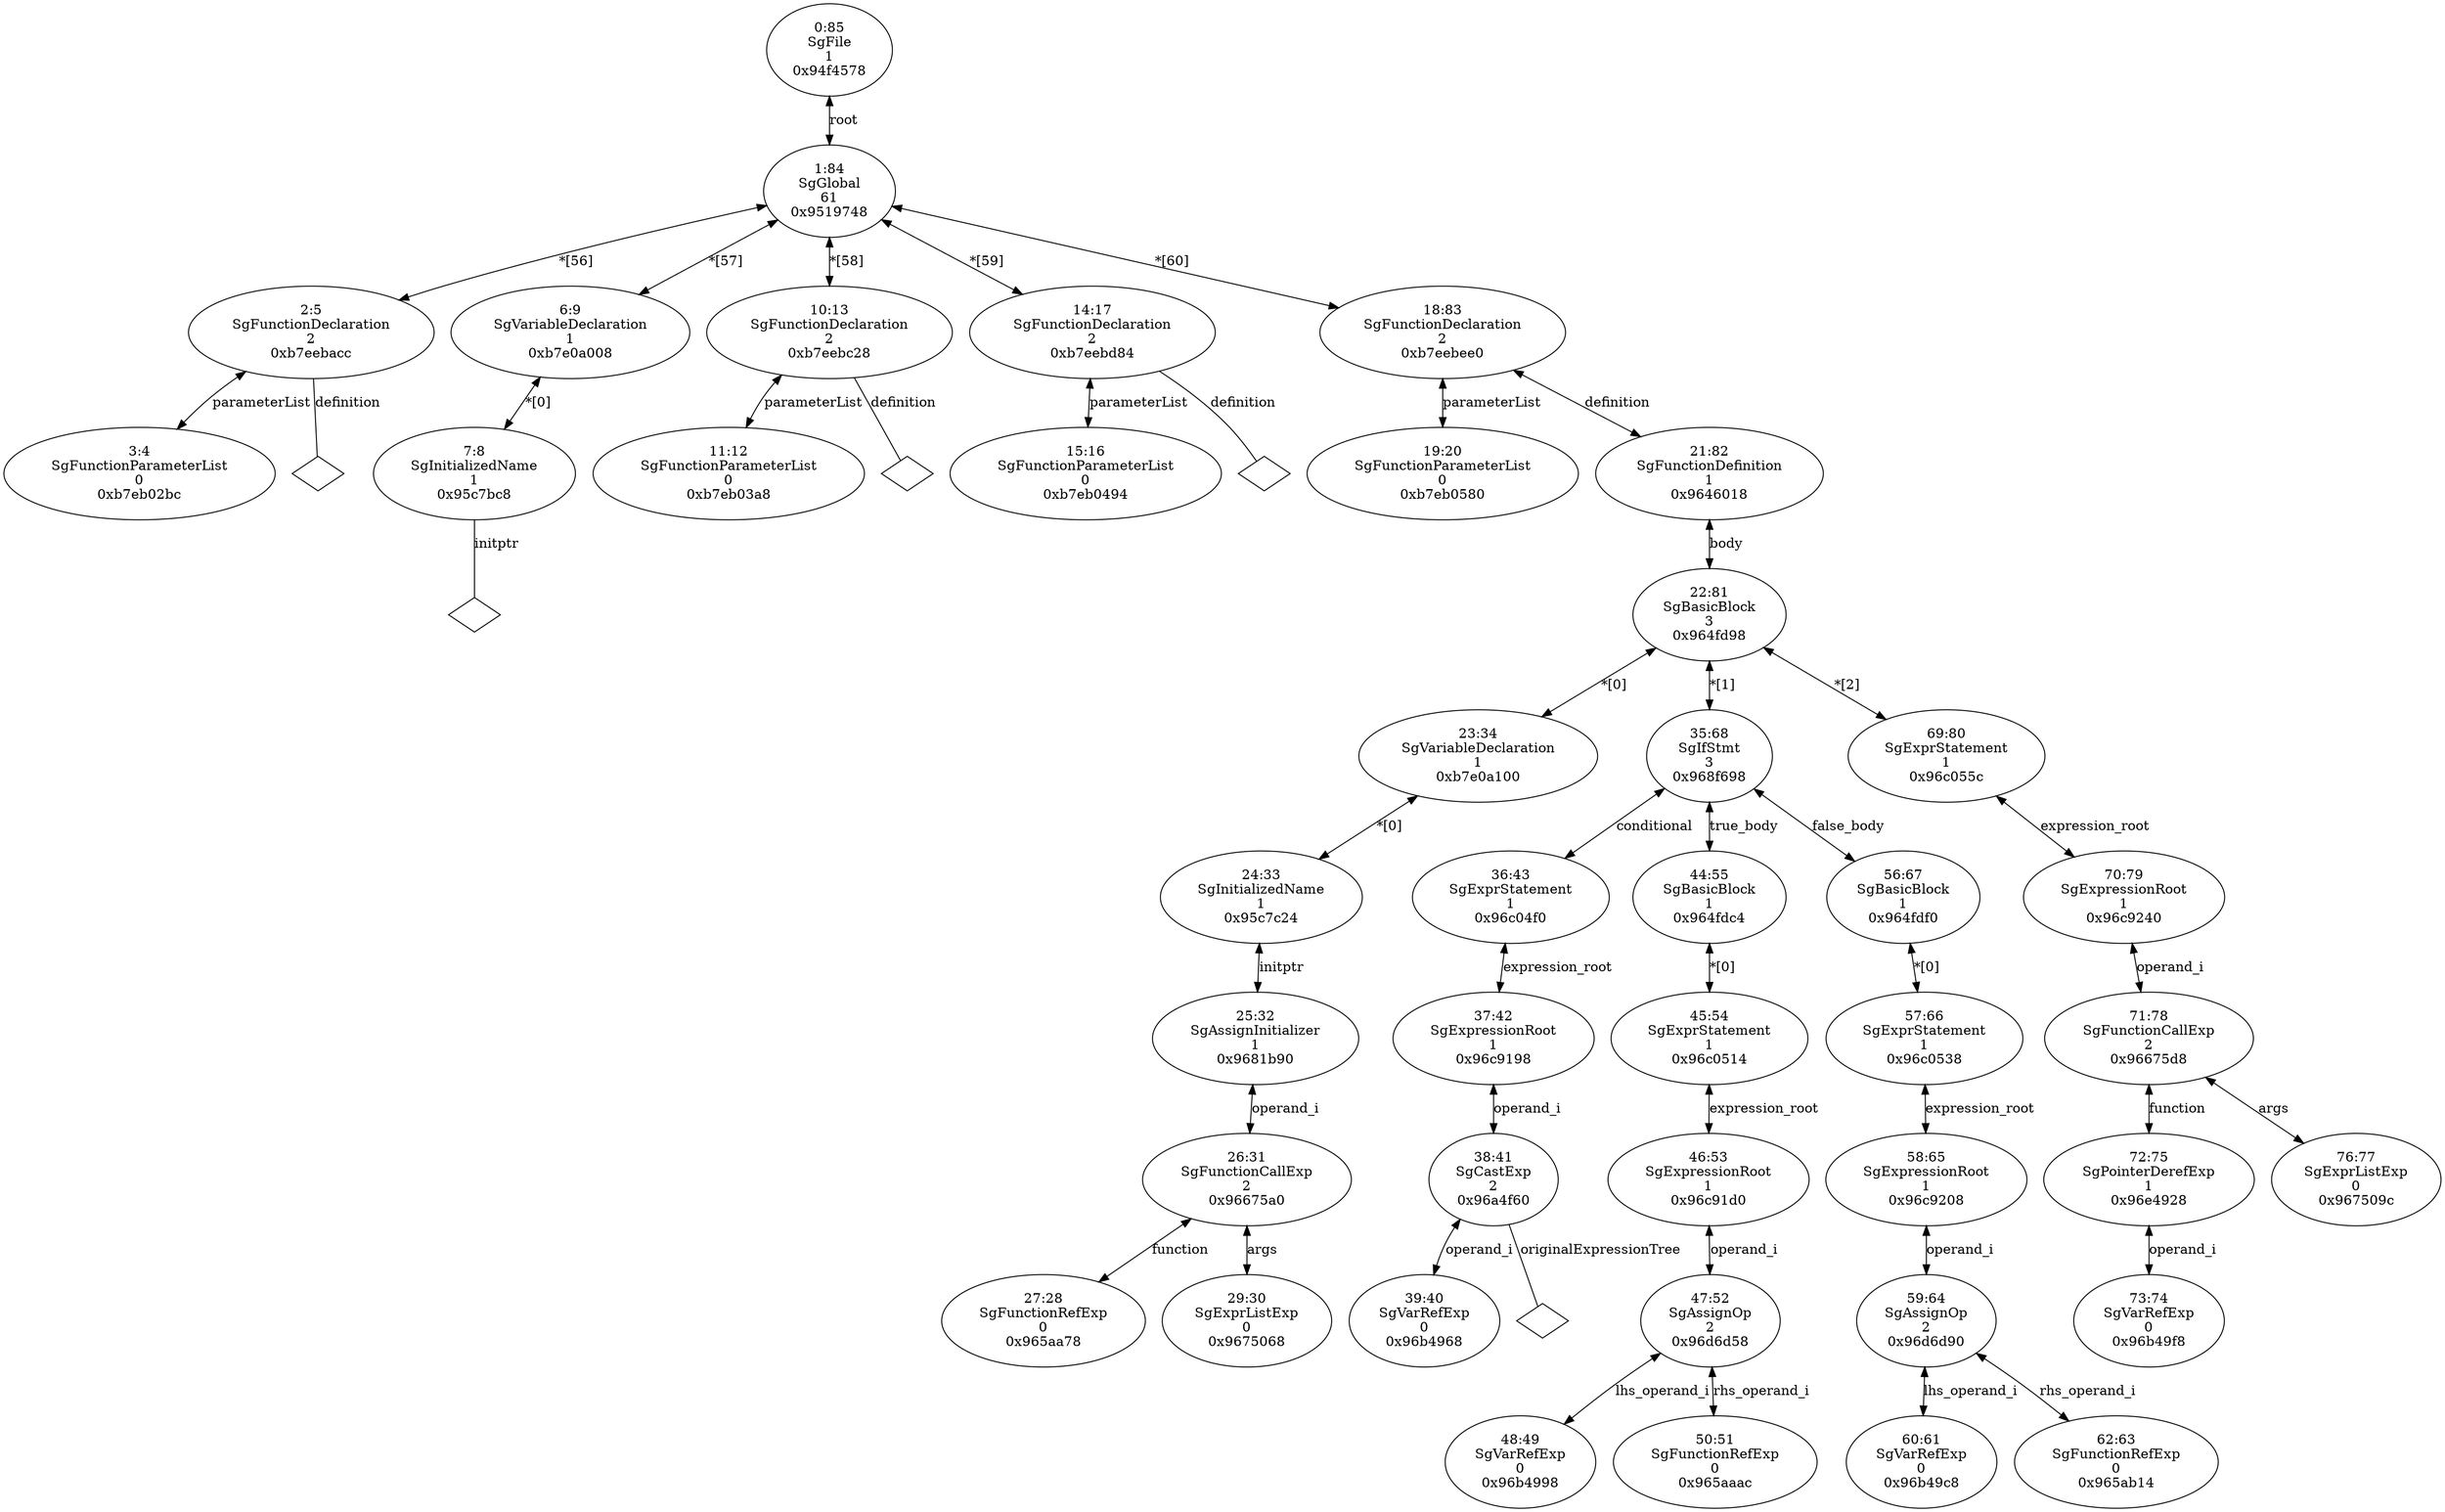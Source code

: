 digraph "G./functionPtr.c.dot" {
"0xb7eb02bc"[label="3:4\nSgFunctionParameterList\n0\n0xb7eb02bc\n" ];
"0xb7eebacc"[label="2:5\nSgFunctionDeclaration\n2\n0xb7eebacc\n" ];
"0xb7eebacc" -> "0xb7eb02bc"[label="parameterList" dir=both ];
"0xb7eebacc" -> "0xb7eebacc__definition__null"[label="definition" dir=none ];
"0xb7eebacc__definition__null"[label="" shape=diamond ];
"0x95c7bc8"[label="7:8\nSgInitializedName\n1\n0x95c7bc8\n" ];
"0x95c7bc8" -> "0x95c7bc8__initptr__null"[label="initptr" dir=none ];
"0x95c7bc8__initptr__null"[label="" shape=diamond ];
"0xb7e0a008"[label="6:9\nSgVariableDeclaration\n1\n0xb7e0a008\n" ];
"0xb7e0a008" -> "0x95c7bc8"[label="*[0]" dir=both ];
"0xb7eb03a8"[label="11:12\nSgFunctionParameterList\n0\n0xb7eb03a8\n" ];
"0xb7eebc28"[label="10:13\nSgFunctionDeclaration\n2\n0xb7eebc28\n" ];
"0xb7eebc28" -> "0xb7eb03a8"[label="parameterList" dir=both ];
"0xb7eebc28" -> "0xb7eebc28__definition__null"[label="definition" dir=none ];
"0xb7eebc28__definition__null"[label="" shape=diamond ];
"0xb7eb0494"[label="15:16\nSgFunctionParameterList\n0\n0xb7eb0494\n" ];
"0xb7eebd84"[label="14:17\nSgFunctionDeclaration\n2\n0xb7eebd84\n" ];
"0xb7eebd84" -> "0xb7eb0494"[label="parameterList" dir=both ];
"0xb7eebd84" -> "0xb7eebd84__definition__null"[label="definition" dir=none ];
"0xb7eebd84__definition__null"[label="" shape=diamond ];
"0xb7eb0580"[label="19:20\nSgFunctionParameterList\n0\n0xb7eb0580\n" ];
"0x965aa78"[label="27:28\nSgFunctionRefExp\n0\n0x965aa78\n" ];
"0x9675068"[label="29:30\nSgExprListExp\n0\n0x9675068\n" ];
"0x96675a0"[label="26:31\nSgFunctionCallExp\n2\n0x96675a0\n" ];
"0x96675a0" -> "0x965aa78"[label="function" dir=both ];
"0x96675a0" -> "0x9675068"[label="args" dir=both ];
"0x9681b90"[label="25:32\nSgAssignInitializer\n1\n0x9681b90\n" ];
"0x9681b90" -> "0x96675a0"[label="operand_i" dir=both ];
"0x95c7c24"[label="24:33\nSgInitializedName\n1\n0x95c7c24\n" ];
"0x95c7c24" -> "0x9681b90"[label="initptr" dir=both ];
"0xb7e0a100"[label="23:34\nSgVariableDeclaration\n1\n0xb7e0a100\n" ];
"0xb7e0a100" -> "0x95c7c24"[label="*[0]" dir=both ];
"0x96b4968"[label="39:40\nSgVarRefExp\n0\n0x96b4968\n" ];
"0x96a4f60"[label="38:41\nSgCastExp\n2\n0x96a4f60\n" ];
"0x96a4f60" -> "0x96b4968"[label="operand_i" dir=both ];
"0x96a4f60" -> "0x96a4f60__originalExpressionTree__null"[label="originalExpressionTree" dir=none ];
"0x96a4f60__originalExpressionTree__null"[label="" shape=diamond ];
"0x96c9198"[label="37:42\nSgExpressionRoot\n1\n0x96c9198\n" ];
"0x96c9198" -> "0x96a4f60"[label="operand_i" dir=both ];
"0x96c04f0"[label="36:43\nSgExprStatement\n1\n0x96c04f0\n" ];
"0x96c04f0" -> "0x96c9198"[label="expression_root" dir=both ];
"0x96b4998"[label="48:49\nSgVarRefExp\n0\n0x96b4998\n" ];
"0x965aaac"[label="50:51\nSgFunctionRefExp\n0\n0x965aaac\n" ];
"0x96d6d58"[label="47:52\nSgAssignOp\n2\n0x96d6d58\n" ];
"0x96d6d58" -> "0x96b4998"[label="lhs_operand_i" dir=both ];
"0x96d6d58" -> "0x965aaac"[label="rhs_operand_i" dir=both ];
"0x96c91d0"[label="46:53\nSgExpressionRoot\n1\n0x96c91d0\n" ];
"0x96c91d0" -> "0x96d6d58"[label="operand_i" dir=both ];
"0x96c0514"[label="45:54\nSgExprStatement\n1\n0x96c0514\n" ];
"0x96c0514" -> "0x96c91d0"[label="expression_root" dir=both ];
"0x964fdc4"[label="44:55\nSgBasicBlock\n1\n0x964fdc4\n" ];
"0x964fdc4" -> "0x96c0514"[label="*[0]" dir=both ];
"0x96b49c8"[label="60:61\nSgVarRefExp\n0\n0x96b49c8\n" ];
"0x965ab14"[label="62:63\nSgFunctionRefExp\n0\n0x965ab14\n" ];
"0x96d6d90"[label="59:64\nSgAssignOp\n2\n0x96d6d90\n" ];
"0x96d6d90" -> "0x96b49c8"[label="lhs_operand_i" dir=both ];
"0x96d6d90" -> "0x965ab14"[label="rhs_operand_i" dir=both ];
"0x96c9208"[label="58:65\nSgExpressionRoot\n1\n0x96c9208\n" ];
"0x96c9208" -> "0x96d6d90"[label="operand_i" dir=both ];
"0x96c0538"[label="57:66\nSgExprStatement\n1\n0x96c0538\n" ];
"0x96c0538" -> "0x96c9208"[label="expression_root" dir=both ];
"0x964fdf0"[label="56:67\nSgBasicBlock\n1\n0x964fdf0\n" ];
"0x964fdf0" -> "0x96c0538"[label="*[0]" dir=both ];
"0x968f698"[label="35:68\nSgIfStmt\n3\n0x968f698\n" ];
"0x968f698" -> "0x96c04f0"[label="conditional" dir=both ];
"0x968f698" -> "0x964fdc4"[label="true_body" dir=both ];
"0x968f698" -> "0x964fdf0"[label="false_body" dir=both ];
"0x96b49f8"[label="73:74\nSgVarRefExp\n0\n0x96b49f8\n" ];
"0x96e4928"[label="72:75\nSgPointerDerefExp\n1\n0x96e4928\n" ];
"0x96e4928" -> "0x96b49f8"[label="operand_i" dir=both ];
"0x967509c"[label="76:77\nSgExprListExp\n0\n0x967509c\n" ];
"0x96675d8"[label="71:78\nSgFunctionCallExp\n2\n0x96675d8\n" ];
"0x96675d8" -> "0x96e4928"[label="function" dir=both ];
"0x96675d8" -> "0x967509c"[label="args" dir=both ];
"0x96c9240"[label="70:79\nSgExpressionRoot\n1\n0x96c9240\n" ];
"0x96c9240" -> "0x96675d8"[label="operand_i" dir=both ];
"0x96c055c"[label="69:80\nSgExprStatement\n1\n0x96c055c\n" ];
"0x96c055c" -> "0x96c9240"[label="expression_root" dir=both ];
"0x964fd98"[label="22:81\nSgBasicBlock\n3\n0x964fd98\n" ];
"0x964fd98" -> "0xb7e0a100"[label="*[0]" dir=both ];
"0x964fd98" -> "0x968f698"[label="*[1]" dir=both ];
"0x964fd98" -> "0x96c055c"[label="*[2]" dir=both ];
"0x9646018"[label="21:82\nSgFunctionDefinition\n1\n0x9646018\n" ];
"0x9646018" -> "0x964fd98"[label="body" dir=both ];
"0xb7eebee0"[label="18:83\nSgFunctionDeclaration\n2\n0xb7eebee0\n" ];
"0xb7eebee0" -> "0xb7eb0580"[label="parameterList" dir=both ];
"0xb7eebee0" -> "0x9646018"[label="definition" dir=both ];
"0x9519748"[label="1:84\nSgGlobal\n61\n0x9519748\n" ];
"0x9519748" -> "0xb7eebacc"[label="*[56]" dir=both ];
"0x9519748" -> "0xb7e0a008"[label="*[57]" dir=both ];
"0x9519748" -> "0xb7eebc28"[label="*[58]" dir=both ];
"0x9519748" -> "0xb7eebd84"[label="*[59]" dir=both ];
"0x9519748" -> "0xb7eebee0"[label="*[60]" dir=both ];
"0x94f4578"[label="0:85\nSgFile\n1\n0x94f4578\n" ];
"0x94f4578" -> "0x9519748"[label="root" dir=both ];
}
